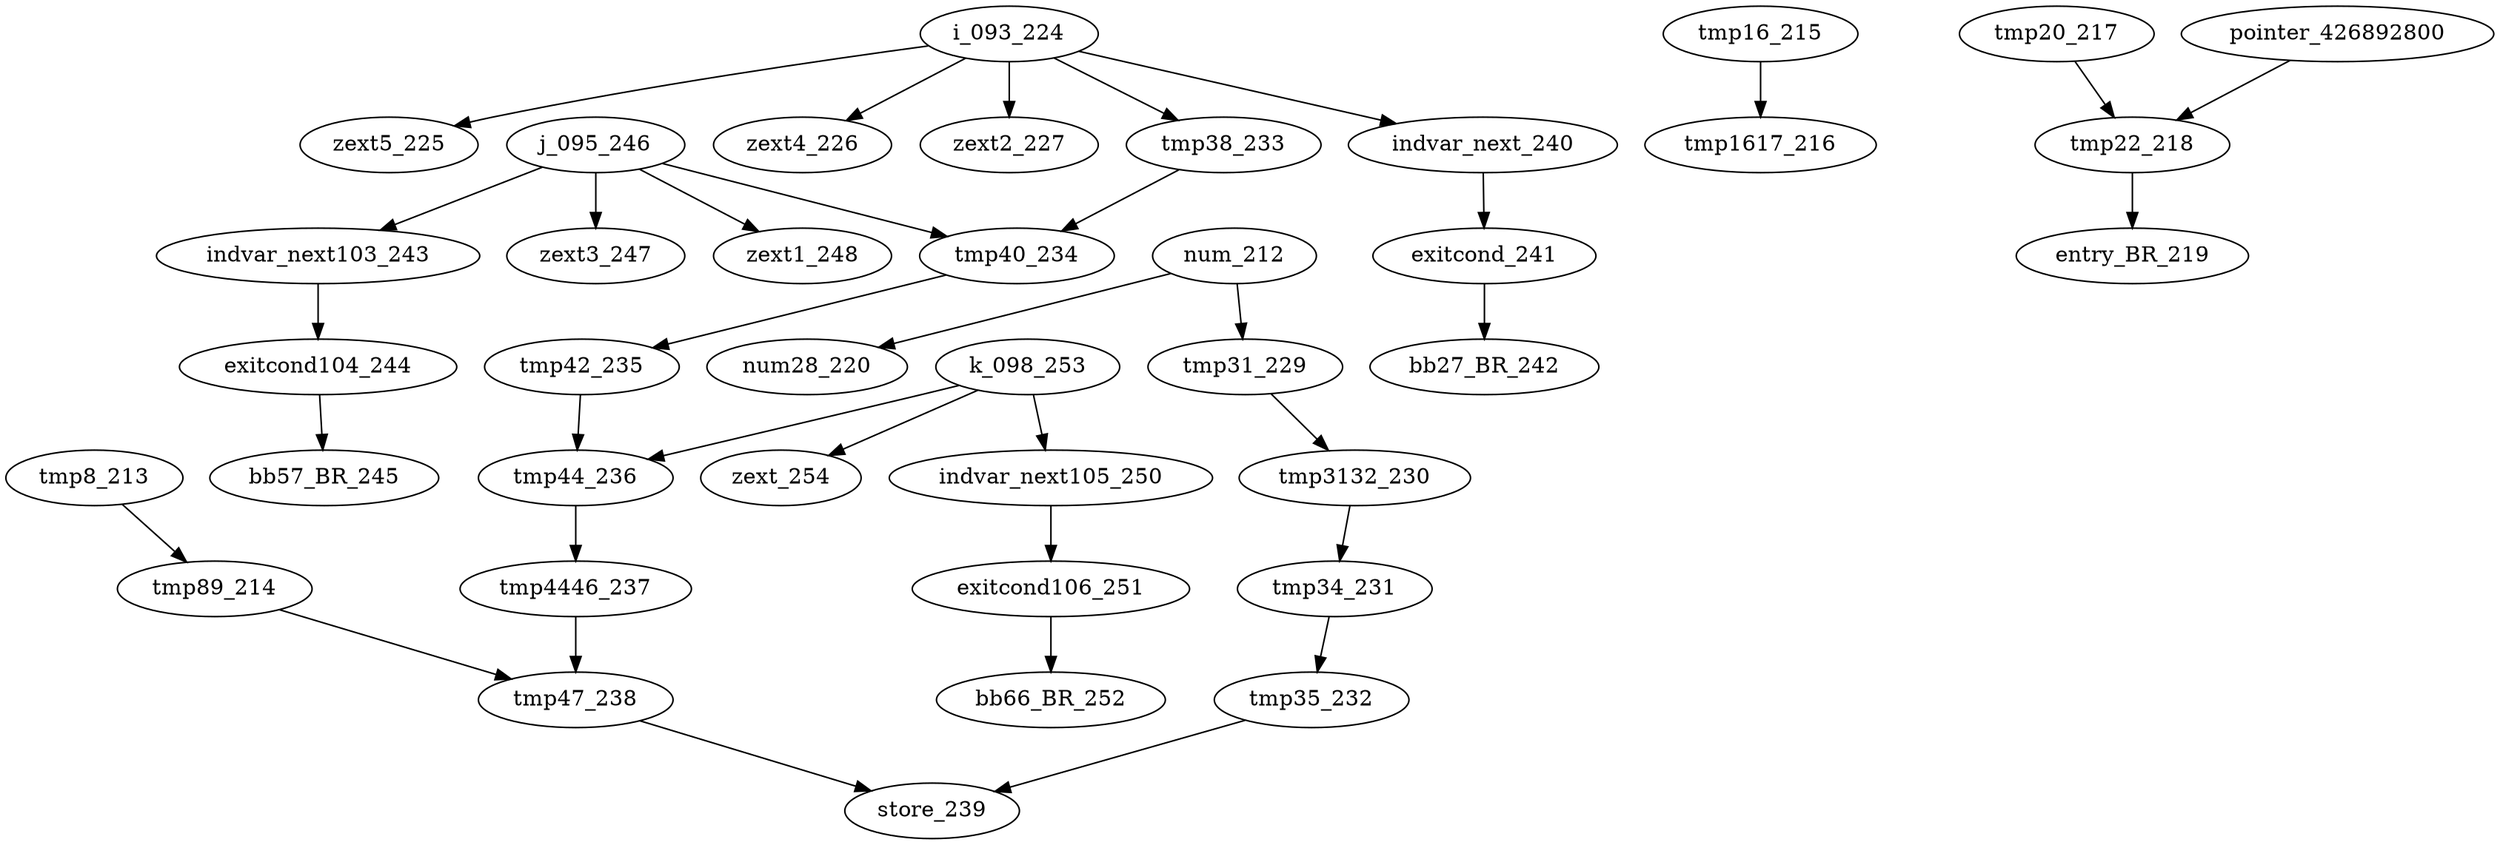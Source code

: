 digraph G {
num_212->num28_220
num_212->tmp31_229
tmp8_213->tmp89_214
tmp89_214->tmp47_238
tmp16_215->tmp1617_216
tmp20_217->tmp22_218
tmp22_218->entry_BR_219
i_093_224->zext5_225
i_093_224->zext4_226
i_093_224->zext2_227
i_093_224->tmp38_233
i_093_224->indvar_next_240
tmp31_229->tmp3132_230
tmp3132_230->tmp34_231
tmp34_231->tmp35_232
tmp35_232->store_239
tmp38_233->tmp40_234
tmp40_234->tmp42_235
tmp42_235->tmp44_236
tmp44_236->tmp4446_237
tmp4446_237->tmp47_238
tmp47_238->store_239
indvar_next_240->exitcond_241
exitcond_241->bb27_BR_242
indvar_next103_243->exitcond104_244
exitcond104_244->bb57_BR_245
j_095_246->tmp40_234
j_095_246->indvar_next103_243
j_095_246->zext3_247
j_095_246->zext1_248
indvar_next105_250->exitcond106_251
exitcond106_251->bb66_BR_252
k_098_253->tmp44_236
k_098_253->indvar_next105_250
k_098_253->zext_254
pointer_426892800->tmp22_218
}